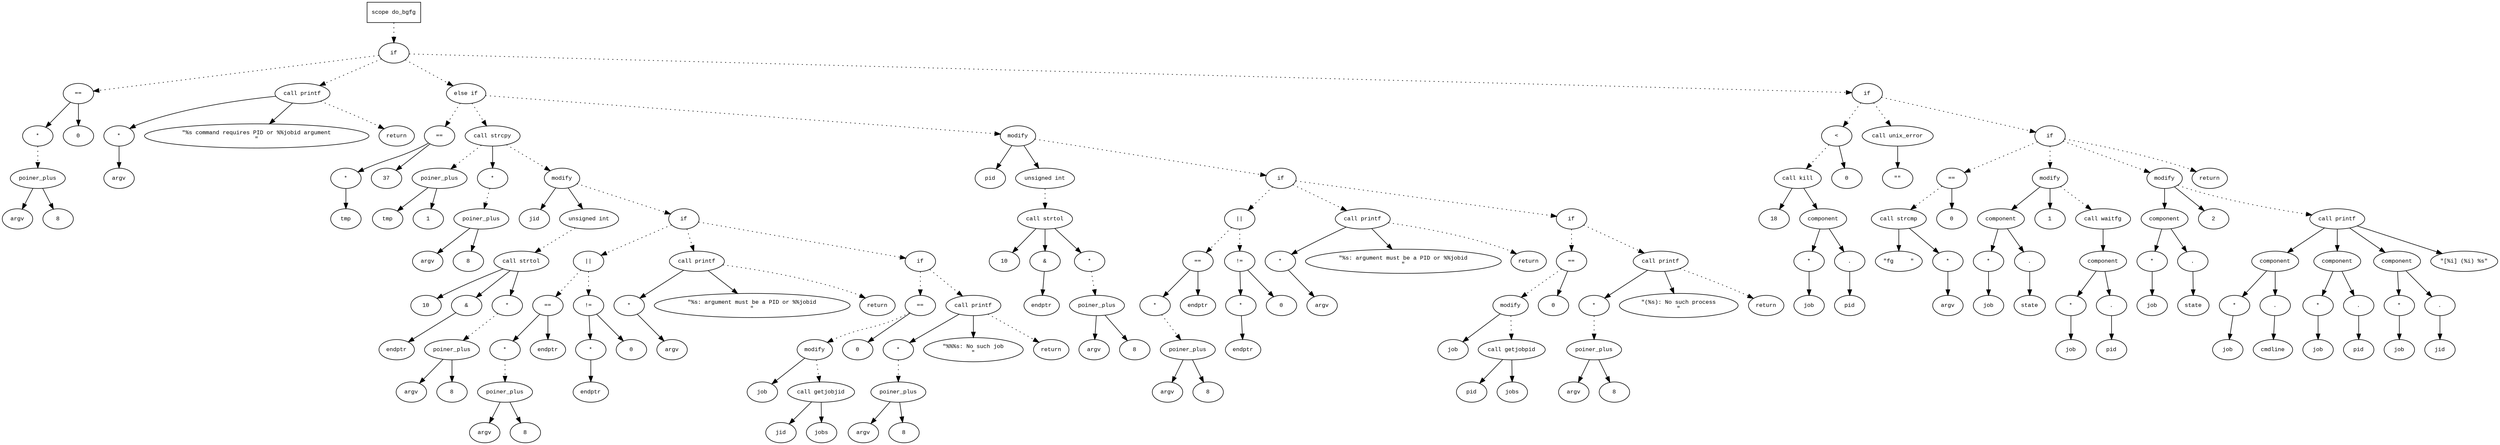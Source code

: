 digraph AST {
  graph [fontname="Times New Roman",fontsize=10];
  node  [fontname="Courier New",fontsize=10];
  edge  [fontname="Times New Roman",fontsize=10];

  node1 [label="scope do_bgfg",shape=box];
  node2 [label="if",shape=ellipse];
  node1 -> node2 [style=dotted];
  node3 [label="==",shape=ellipse];
  node4 [label="*",shape=ellipse];
  node5 [label="poiner_plus",shape=ellipse];
  node6 [label="argv",shape=ellipse];
  node5 -> node6;
  node7 [label="8",shape=ellipse];
  node5 -> node7;
  node4 -> node5 [style=dotted];
  node3 -> node4;
  node8 [label="0",shape=ellipse];
  node3 -> node8;
  node2 -> node3 [style=dotted];
  node9 [label="call printf",shape=ellipse];
  node10 [label="*",shape=ellipse];
  node11 [label="argv",shape=ellipse];
  node10 -> node11;
  node9 -> node10;
  node12 [label="\"%s command requires PID or %%jobid argument
\"",shape=ellipse];
  node9 -> node12;
  node2 -> node9 [style=dotted];
  node13 [label="return",shape=ellipse];
  node9 -> node13 [style=dotted];
  node14 [label="else if",shape=ellipse];
  node2 -> node14 [style=dotted];
  node15 [label="==",shape=ellipse];
  node16 [label="*",shape=ellipse];
  node17 [label="tmp",shape=ellipse];
  node16 -> node17;
  node15 -> node16;
  node18 [label="37",shape=ellipse];
  node15 -> node18;
  node14 -> node15 [style=dotted];
  node19 [label="call strcpy",shape=ellipse];
  node20 [label="poiner_plus",shape=ellipse];
  node21 [label="tmp",shape=ellipse];
  node20 -> node21;
  node22 [label="1",shape=ellipse];
  node20 -> node22;
  node19 -> node20 [style=dotted];
  node23 [label="*",shape=ellipse];
  node24 [label="poiner_plus",shape=ellipse];
  node25 [label="argv",shape=ellipse];
  node24 -> node25;
  node26 [label="8",shape=ellipse];
  node24 -> node26;
  node23 -> node24 [style=dotted];
  node19 -> node23;
  node14 -> node19 [style=dotted];
  node27 [label="modify",shape=ellipse];
  node28 [label="jid",shape=ellipse];
  node27 -> node28;
  node29 [label="unsigned int",shape=ellipse];
  node30 [label="call strtol",shape=ellipse];
  node31 [label="10",shape=ellipse];
  node30 -> node31;
  node32 [label="&",shape=ellipse];
  node30 -> node32;
  node33 [label="endptr",shape=ellipse];
  node32 -> node33;
  node34 [label="*",shape=ellipse];
  node35 [label="poiner_plus",shape=ellipse];
  node36 [label="argv",shape=ellipse];
  node35 -> node36;
  node37 [label="8",shape=ellipse];
  node35 -> node37;
  node34 -> node35 [style=dotted];
  node30 -> node34;
  node29 -> node30 [style=dotted];
  node27 -> node29;
  node19 -> node27 [style=dotted];
  node38 [label="if",shape=ellipse];
  node27 -> node38 [style=dotted];
  node39 [label="||",shape=ellipse];
  node40 [label="==",shape=ellipse];
  node41 [label="*",shape=ellipse];
  node42 [label="poiner_plus",shape=ellipse];
  node43 [label="argv",shape=ellipse];
  node42 -> node43;
  node44 [label="8",shape=ellipse];
  node42 -> node44;
  node41 -> node42 [style=dotted];
  node40 -> node41;
  node45 [label="endptr",shape=ellipse];
  node40 -> node45;
  node39 -> node40 [style=dotted];
  node46 [label="!=",shape=ellipse];
  node47 [label="*",shape=ellipse];
  node48 [label="endptr",shape=ellipse];
  node47 -> node48;
  node46 -> node47;
  node49 [label="0",shape=ellipse];
  node46 -> node49;
  node39 -> node46 [style=dotted];
  node38 -> node39 [style=dotted];
  node50 [label="call printf",shape=ellipse];
  node51 [label="*",shape=ellipse];
  node52 [label="argv",shape=ellipse];
  node51 -> node52;
  node50 -> node51;
  node53 [label="\"%s: argument must be a PID or %%jobid
\"",shape=ellipse];
  node50 -> node53;
  node38 -> node50 [style=dotted];
  node54 [label="return",shape=ellipse];
  node50 -> node54 [style=dotted];
  node55 [label="if",shape=ellipse];
  node38 -> node55 [style=dotted];
  node56 [label="==",shape=ellipse];
  node57 [label="modify",shape=ellipse];
  node58 [label="job",shape=ellipse];
  node57 -> node58;
  node59 [label="call getjobjid",shape=ellipse];
  node60 [label="jid",shape=ellipse];
  node59 -> node60;
  node61 [label="jobs",shape=ellipse];
  node59 -> node61;
  node57 -> node59 [style=dotted];
  node56 -> node57 [style=dotted];
  node62 [label="0",shape=ellipse];
  node56 -> node62;
  node55 -> node56 [style=dotted];
  node63 [label="call printf",shape=ellipse];
  node64 [label="*",shape=ellipse];
  node65 [label="poiner_plus",shape=ellipse];
  node66 [label="argv",shape=ellipse];
  node65 -> node66;
  node67 [label="8",shape=ellipse];
  node65 -> node67;
  node64 -> node65 [style=dotted];
  node63 -> node64;
  node68 [label="\"%%%s: No such job
\"",shape=ellipse];
  node63 -> node68;
  node55 -> node63 [style=dotted];
  node69 [label="return",shape=ellipse];
  node63 -> node69 [style=dotted];
  node70 [label="modify",shape=ellipse];
  node71 [label="pid",shape=ellipse];
  node70 -> node71;
  node72 [label="unsigned int",shape=ellipse];
  node73 [label="call strtol",shape=ellipse];
  node74 [label="10",shape=ellipse];
  node73 -> node74;
  node75 [label="&",shape=ellipse];
  node73 -> node75;
  node76 [label="endptr",shape=ellipse];
  node75 -> node76;
  node77 [label="*",shape=ellipse];
  node78 [label="poiner_plus",shape=ellipse];
  node79 [label="argv",shape=ellipse];
  node78 -> node79;
  node80 [label="8",shape=ellipse];
  node78 -> node80;
  node77 -> node78 [style=dotted];
  node73 -> node77;
  node72 -> node73 [style=dotted];
  node70 -> node72;
  node14 -> node70 [style=dotted];
  node81 [label="if",shape=ellipse];
  node70 -> node81 [style=dotted];
  node82 [label="||",shape=ellipse];
  node83 [label="==",shape=ellipse];
  node84 [label="*",shape=ellipse];
  node85 [label="poiner_plus",shape=ellipse];
  node86 [label="argv",shape=ellipse];
  node85 -> node86;
  node87 [label="8",shape=ellipse];
  node85 -> node87;
  node84 -> node85 [style=dotted];
  node83 -> node84;
  node88 [label="endptr",shape=ellipse];
  node83 -> node88;
  node82 -> node83 [style=dotted];
  node89 [label="!=",shape=ellipse];
  node90 [label="*",shape=ellipse];
  node91 [label="endptr",shape=ellipse];
  node90 -> node91;
  node89 -> node90;
  node92 [label="0",shape=ellipse];
  node89 -> node92;
  node82 -> node89 [style=dotted];
  node81 -> node82 [style=dotted];
  node93 [label="call printf",shape=ellipse];
  node94 [label="*",shape=ellipse];
  node95 [label="argv",shape=ellipse];
  node94 -> node95;
  node93 -> node94;
  node96 [label="\"%s: argument must be a PID or %%jobid
\"",shape=ellipse];
  node93 -> node96;
  node81 -> node93 [style=dotted];
  node97 [label="return",shape=ellipse];
  node93 -> node97 [style=dotted];
  node98 [label="if",shape=ellipse];
  node81 -> node98 [style=dotted];
  node99 [label="==",shape=ellipse];
  node100 [label="modify",shape=ellipse];
  node101 [label="job",shape=ellipse];
  node100 -> node101;
  node102 [label="call getjobpid",shape=ellipse];
  node103 [label="pid",shape=ellipse];
  node102 -> node103;
  node104 [label="jobs",shape=ellipse];
  node102 -> node104;
  node100 -> node102 [style=dotted];
  node99 -> node100 [style=dotted];
  node105 [label="0",shape=ellipse];
  node99 -> node105;
  node98 -> node99 [style=dotted];
  node106 [label="call printf",shape=ellipse];
  node107 [label="*",shape=ellipse];
  node108 [label="poiner_plus",shape=ellipse];
  node109 [label="argv",shape=ellipse];
  node108 -> node109;
  node110 [label="8",shape=ellipse];
  node108 -> node110;
  node107 -> node108 [style=dotted];
  node106 -> node107;
  node111 [label="\"(%s): No such process
\"",shape=ellipse];
  node106 -> node111;
  node98 -> node106 [style=dotted];
  node112 [label="return",shape=ellipse];
  node106 -> node112 [style=dotted];
  node113 [label="if",shape=ellipse];
  node2 -> node113 [style=dotted];
  node114 [label="<",shape=ellipse];
  node115 [label="call kill",shape=ellipse];
  node116 [label="18",shape=ellipse];
  node115 -> node116;
  node117 [label="component",shape=ellipse];
  node115 -> node117;
  node118 [label="*",shape=ellipse];
  node119 [label="job",shape=ellipse];
  node118 -> node119;
  node117 -> node118;
  node120 [label=".",shape=ellipse];
  node117 -> node120;
  node121 [label="pid",shape=ellipse];
  node120 -> node121;
  node114 -> node115 [style=dotted];
  node122 [label="0",shape=ellipse];
  node114 -> node122;
  node113 -> node114 [style=dotted];
  node123 [label="call unix_error",shape=ellipse];
  node124 [label="\"\"",shape=ellipse];
  node123 -> node124;
  node113 -> node123 [style=dotted];
  node125 [label="if",shape=ellipse];
  node113 -> node125 [style=dotted];
  node126 [label="==",shape=ellipse];
  node127 [label="call strcmp",shape=ellipse];
  node128 [label="\"fg     \"",shape=ellipse];
  node127 -> node128;
  node129 [label="*",shape=ellipse];
  node130 [label="argv",shape=ellipse];
  node129 -> node130;
  node127 -> node129;
  node126 -> node127 [style=dotted];
  node131 [label="0",shape=ellipse];
  node126 -> node131;
  node125 -> node126 [style=dotted];
  node132 [label="modify",shape=ellipse];
  node133 [label="component",shape=ellipse];
  node132 -> node133;
  node134 [label="*",shape=ellipse];
  node135 [label="job",shape=ellipse];
  node134 -> node135;
  node133 -> node134;
  node136 [label=".",shape=ellipse];
  node133 -> node136;
  node137 [label="state",shape=ellipse];
  node136 -> node137;
  node138 [label="1",shape=ellipse];
  node132 -> node138;
  node125 -> node132 [style=dotted];
  node139 [label="call waitfg",shape=ellipse];
  node140 [label="component",shape=ellipse];
  node139 -> node140;
  node141 [label="*",shape=ellipse];
  node142 [label="job",shape=ellipse];
  node141 -> node142;
  node140 -> node141;
  node143 [label=".",shape=ellipse];
  node140 -> node143;
  node144 [label="pid",shape=ellipse];
  node143 -> node144;
  node132 -> node139 [style=dotted];
  node145 [label="modify",shape=ellipse];
  node146 [label="component",shape=ellipse];
  node145 -> node146;
  node147 [label="*",shape=ellipse];
  node148 [label="job",shape=ellipse];
  node147 -> node148;
  node146 -> node147;
  node149 [label=".",shape=ellipse];
  node146 -> node149;
  node150 [label="state",shape=ellipse];
  node149 -> node150;
  node151 [label="2",shape=ellipse];
  node145 -> node151;
  node125 -> node145 [style=dotted];
  node152 [label="call printf",shape=ellipse];
  node153 [label="component",shape=ellipse];
  node152 -> node153;
  node154 [label="*",shape=ellipse];
  node155 [label="job",shape=ellipse];
  node154 -> node155;
  node153 -> node154;
  node156 [label=".",shape=ellipse];
  node153 -> node156;
  node157 [label="cmdline",shape=ellipse];
  node156 -> node157;
  node158 [label="component",shape=ellipse];
  node152 -> node158;
  node159 [label="*",shape=ellipse];
  node160 [label="job",shape=ellipse];
  node159 -> node160;
  node158 -> node159;
  node161 [label=".",shape=ellipse];
  node158 -> node161;
  node162 [label="pid",shape=ellipse];
  node161 -> node162;
  node163 [label="component",shape=ellipse];
  node152 -> node163;
  node164 [label="*",shape=ellipse];
  node165 [label="job",shape=ellipse];
  node164 -> node165;
  node163 -> node164;
  node166 [label=".",shape=ellipse];
  node163 -> node166;
  node167 [label="jid",shape=ellipse];
  node166 -> node167;
  node168 [label="\"[%i] (%i) %s\"",shape=ellipse];
  node152 -> node168;
  node145 -> node152 [style=dotted];
  node169 [label="return",shape=ellipse];
  node125 -> node169 [style=dotted];
} 